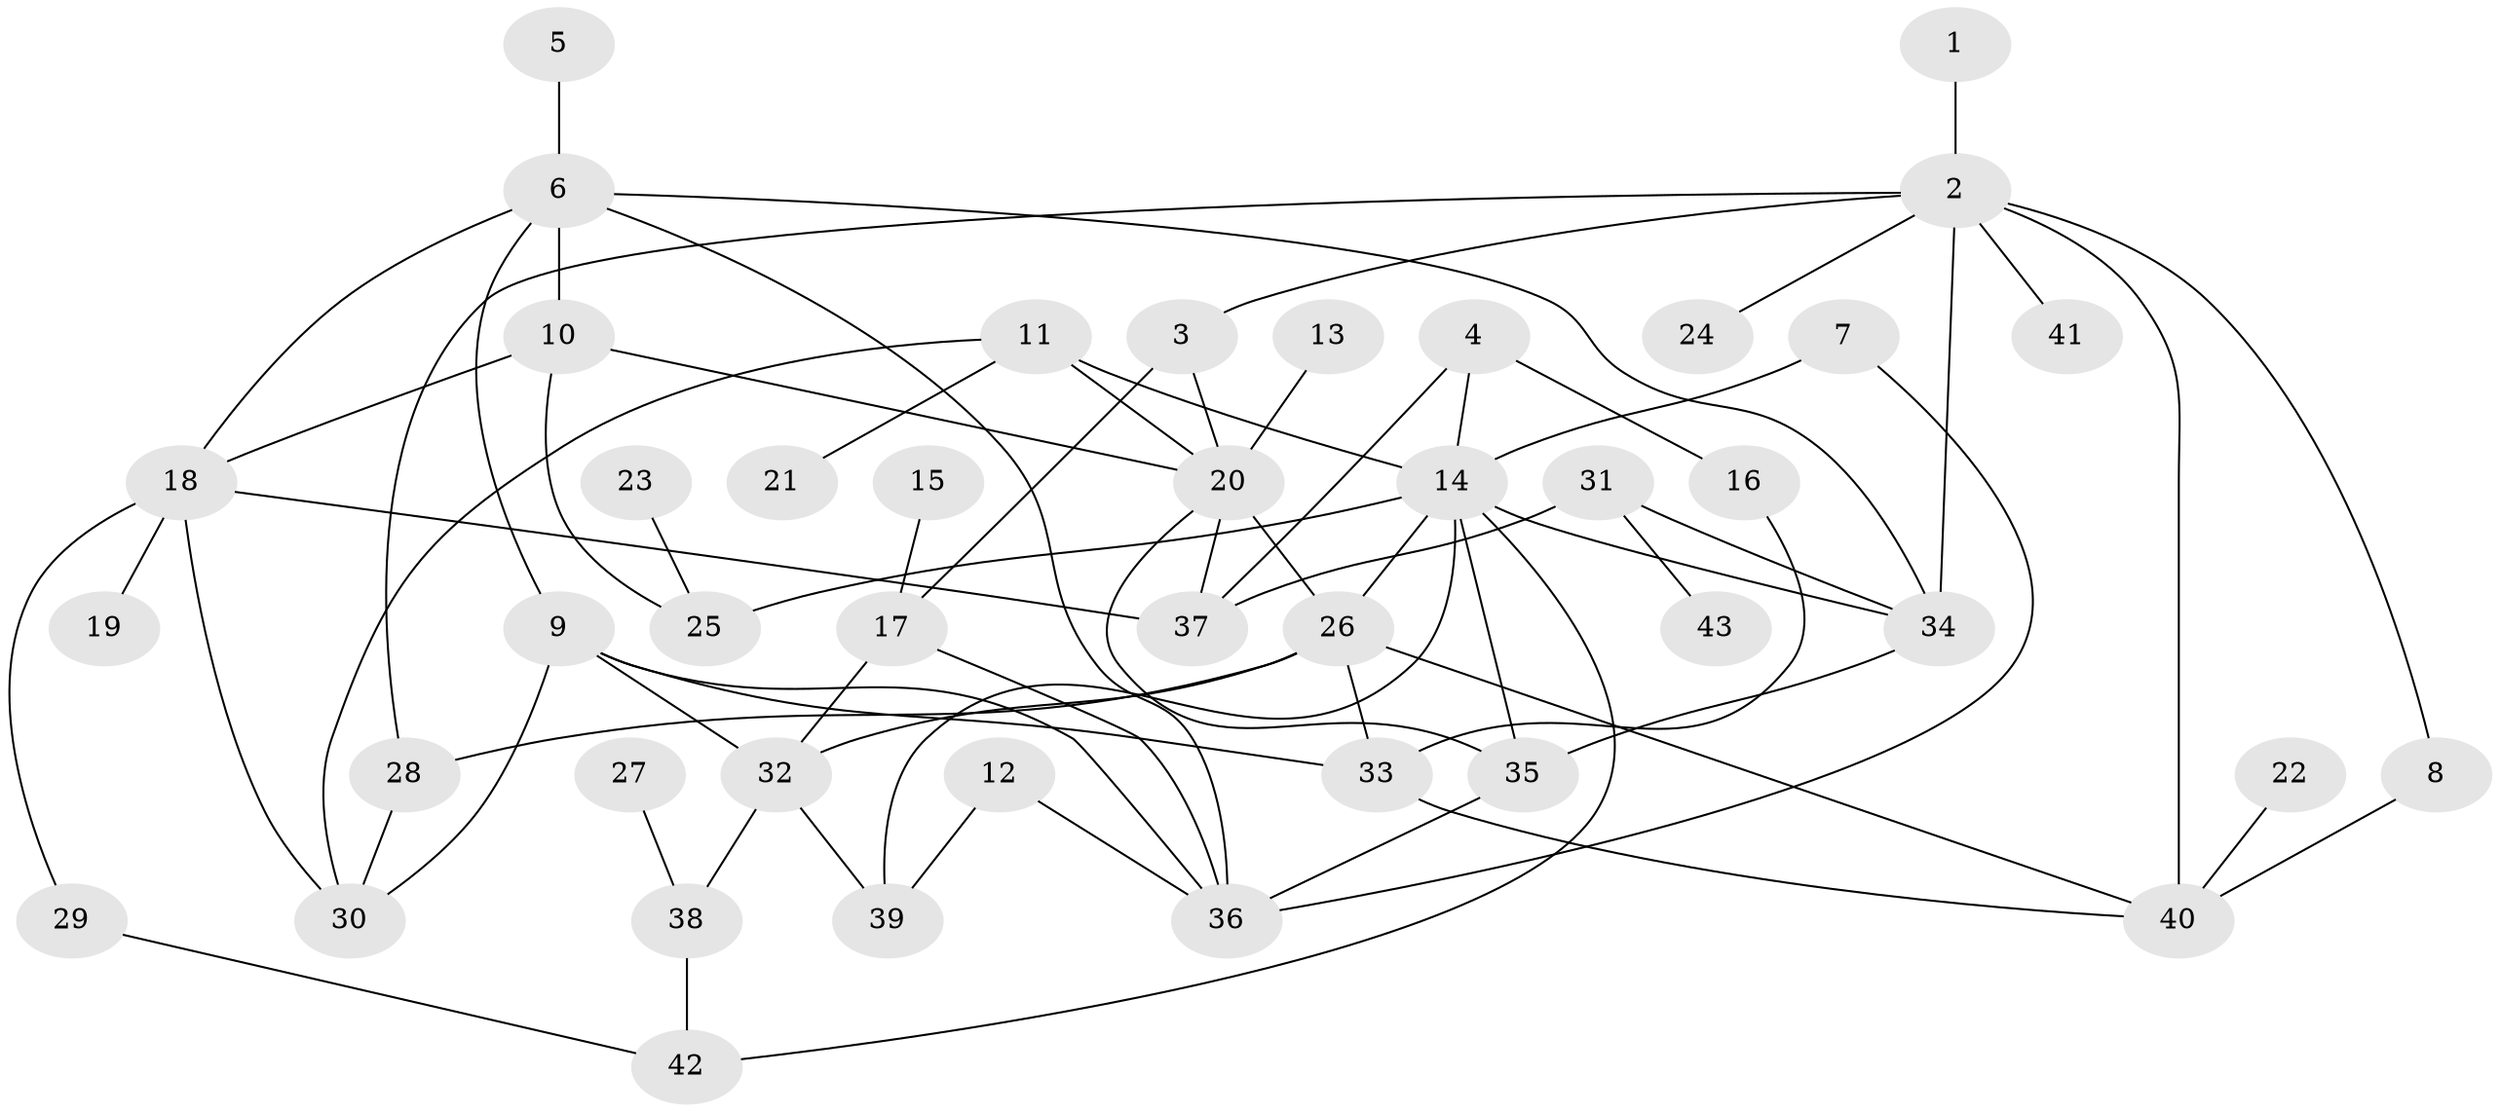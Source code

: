 // original degree distribution, {6: 0.058823529411764705, 1: 0.23529411764705882, 5: 0.07058823529411765, 3: 0.2235294117647059, 4: 0.10588235294117647, 7: 0.011764705882352941, 2: 0.29411764705882354}
// Generated by graph-tools (version 1.1) at 2025/49/03/09/25 03:49:15]
// undirected, 43 vertices, 71 edges
graph export_dot {
graph [start="1"]
  node [color=gray90,style=filled];
  1;
  2;
  3;
  4;
  5;
  6;
  7;
  8;
  9;
  10;
  11;
  12;
  13;
  14;
  15;
  16;
  17;
  18;
  19;
  20;
  21;
  22;
  23;
  24;
  25;
  26;
  27;
  28;
  29;
  30;
  31;
  32;
  33;
  34;
  35;
  36;
  37;
  38;
  39;
  40;
  41;
  42;
  43;
  1 -- 2 [weight=1.0];
  2 -- 3 [weight=1.0];
  2 -- 8 [weight=1.0];
  2 -- 24 [weight=1.0];
  2 -- 28 [weight=1.0];
  2 -- 34 [weight=1.0];
  2 -- 40 [weight=1.0];
  2 -- 41 [weight=1.0];
  3 -- 17 [weight=1.0];
  3 -- 20 [weight=1.0];
  4 -- 14 [weight=1.0];
  4 -- 16 [weight=1.0];
  4 -- 37 [weight=1.0];
  5 -- 6 [weight=1.0];
  6 -- 9 [weight=1.0];
  6 -- 10 [weight=1.0];
  6 -- 18 [weight=1.0];
  6 -- 34 [weight=1.0];
  6 -- 36 [weight=1.0];
  7 -- 14 [weight=1.0];
  7 -- 36 [weight=1.0];
  8 -- 40 [weight=1.0];
  9 -- 30 [weight=1.0];
  9 -- 32 [weight=1.0];
  9 -- 33 [weight=1.0];
  9 -- 36 [weight=1.0];
  10 -- 18 [weight=1.0];
  10 -- 20 [weight=1.0];
  10 -- 25 [weight=1.0];
  11 -- 14 [weight=1.0];
  11 -- 20 [weight=1.0];
  11 -- 21 [weight=1.0];
  11 -- 30 [weight=1.0];
  12 -- 36 [weight=1.0];
  12 -- 39 [weight=1.0];
  13 -- 20 [weight=1.0];
  14 -- 25 [weight=1.0];
  14 -- 26 [weight=1.0];
  14 -- 34 [weight=1.0];
  14 -- 35 [weight=1.0];
  14 -- 39 [weight=1.0];
  14 -- 42 [weight=1.0];
  15 -- 17 [weight=1.0];
  16 -- 33 [weight=1.0];
  17 -- 32 [weight=2.0];
  17 -- 36 [weight=1.0];
  18 -- 19 [weight=1.0];
  18 -- 29 [weight=1.0];
  18 -- 30 [weight=1.0];
  18 -- 37 [weight=1.0];
  20 -- 26 [weight=1.0];
  20 -- 35 [weight=1.0];
  20 -- 37 [weight=1.0];
  22 -- 40 [weight=1.0];
  23 -- 25 [weight=1.0];
  26 -- 28 [weight=1.0];
  26 -- 32 [weight=1.0];
  26 -- 33 [weight=1.0];
  26 -- 40 [weight=1.0];
  27 -- 38 [weight=1.0];
  28 -- 30 [weight=1.0];
  29 -- 42 [weight=1.0];
  31 -- 34 [weight=1.0];
  31 -- 37 [weight=1.0];
  31 -- 43 [weight=1.0];
  32 -- 38 [weight=1.0];
  32 -- 39 [weight=1.0];
  33 -- 40 [weight=1.0];
  34 -- 35 [weight=1.0];
  35 -- 36 [weight=1.0];
  38 -- 42 [weight=1.0];
}
